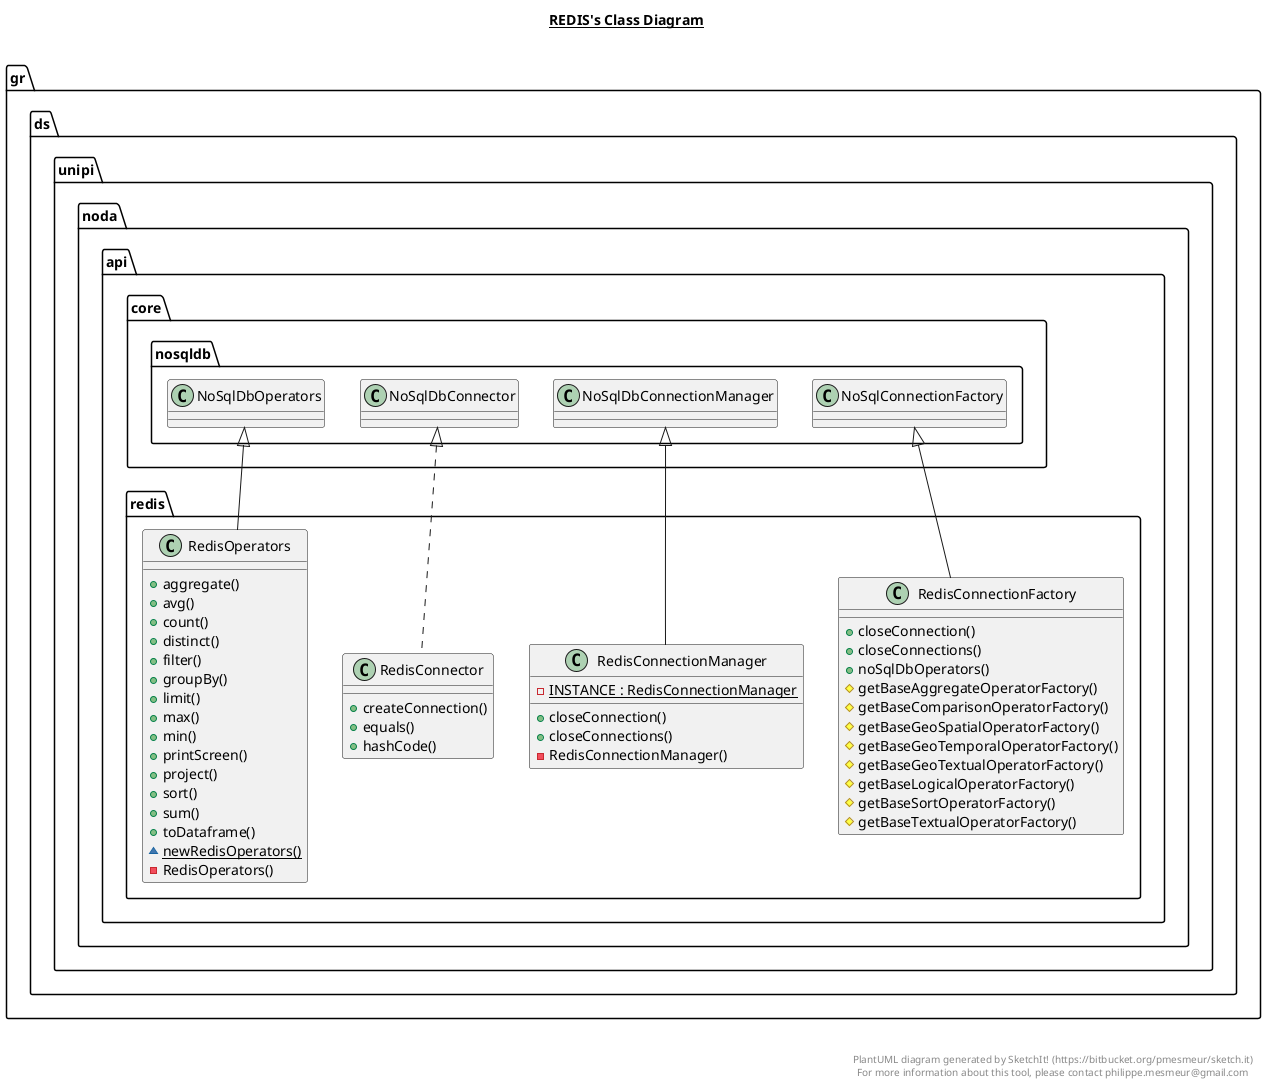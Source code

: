 @startuml

title __REDIS's Class Diagram__\n

  namespace gr.ds.unipi.noda.api.redis {
    class gr.ds.unipi.noda.api.redis.RedisConnectionFactory {
        + closeConnection()
        + closeConnections()
        + noSqlDbOperators()
        # getBaseAggregateOperatorFactory()
        # getBaseComparisonOperatorFactory()
        # getBaseGeoSpatialOperatorFactory()
        # getBaseGeoTemporalOperatorFactory()
        # getBaseGeoTextualOperatorFactory()
        # getBaseLogicalOperatorFactory()
        # getBaseSortOperatorFactory()
        # getBaseTextualOperatorFactory()
    }
  }
  

  namespace gr.ds.unipi.noda.api.redis {
    class gr.ds.unipi.noda.api.redis.RedisConnectionManager {
        {static} - INSTANCE : RedisConnectionManager
        + closeConnection()
        + closeConnections()
        - RedisConnectionManager()
    }
  }
  

  namespace gr.ds.unipi.noda.api.redis {
    class gr.ds.unipi.noda.api.redis.RedisConnector {
        + createConnection()
        + equals()
        + hashCode()
    }
  }
  

  namespace gr.ds.unipi.noda.api.redis {
    class gr.ds.unipi.noda.api.redis.RedisOperators {
        + aggregate()
        + avg()
        + count()
        + distinct()
        + filter()
        + groupBy()
        + limit()
        + max()
        + min()
        + printScreen()
        + project()
        + sort()
        + sum()
        + toDataframe()
        {static} ~ newRedisOperators()
        - RedisOperators()
    }
  }
  

  gr.ds.unipi.noda.api.redis.RedisConnectionFactory -up-|> gr.ds.unipi.noda.api.core.nosqldb.NoSqlConnectionFactory
  gr.ds.unipi.noda.api.redis.RedisConnectionManager -up-|> gr.ds.unipi.noda.api.core.nosqldb.NoSqlDbConnectionManager
  gr.ds.unipi.noda.api.redis.RedisConnector .up.|> gr.ds.unipi.noda.api.core.nosqldb.NoSqlDbConnector
  gr.ds.unipi.noda.api.redis.RedisOperators -up-|> gr.ds.unipi.noda.api.core.nosqldb.NoSqlDbOperators


right footer


PlantUML diagram generated by SketchIt! (https://bitbucket.org/pmesmeur/sketch.it)
For more information about this tool, please contact philippe.mesmeur@gmail.com
endfooter

@enduml
